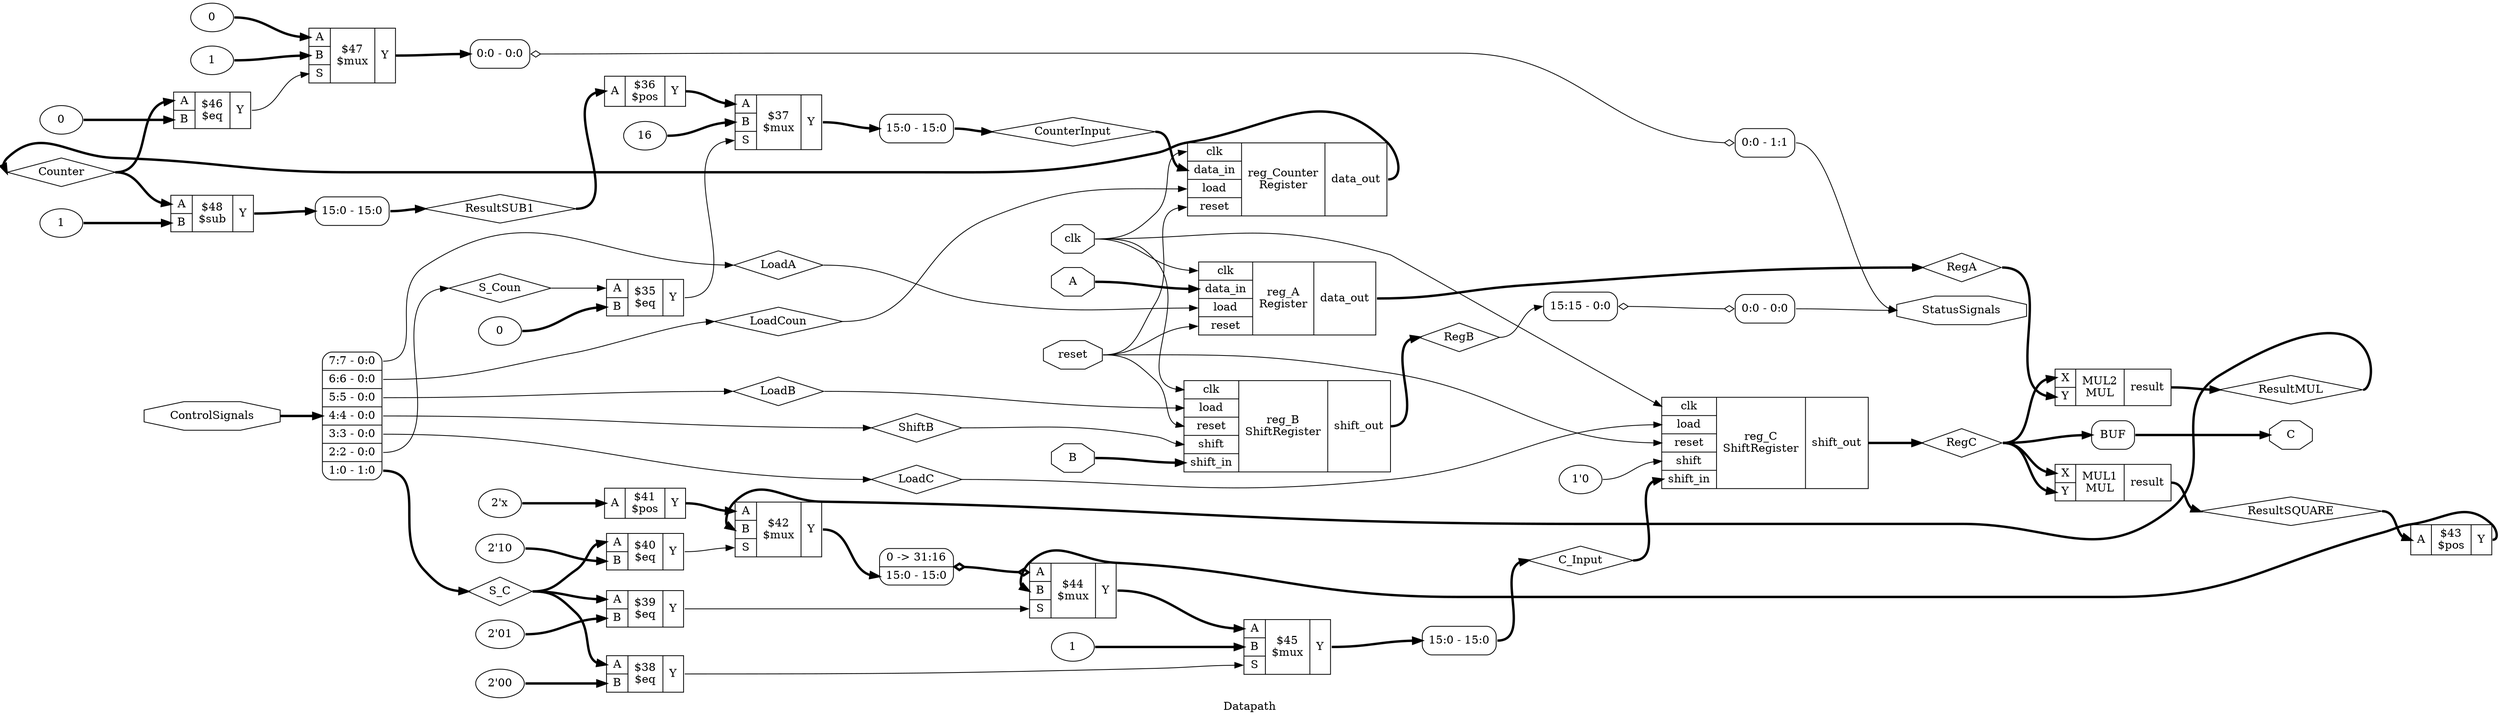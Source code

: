 digraph "Datapath" {
label="Datapath";
rankdir="LR";
remincross=true;
n15 [ shape=diamond, label="Counter", color="black", fontcolor="black" ];
n16 [ shape=diamond, label="RegC", color="black", fontcolor="black" ];
n17 [ shape=diamond, label="RegB", color="black", fontcolor="black" ];
n18 [ shape=diamond, label="RegA", color="black", fontcolor="black" ];
n19 [ shape=diamond, label="ResultMUL", color="black", fontcolor="black" ];
n20 [ shape=diamond, label="ResultSQUARE", color="black", fontcolor="black" ];
n21 [ shape=diamond, label="ResultSUB1", color="black", fontcolor="black" ];
n22 [ shape=diamond, label="C_Input", color="black", fontcolor="black" ];
n23 [ shape=diamond, label="CounterInput", color="black", fontcolor="black" ];
n24 [ shape=diamond, label="S_C", color="black", fontcolor="black" ];
n25 [ shape=diamond, label="S_Coun", color="black", fontcolor="black" ];
n26 [ shape=diamond, label="ShiftB", color="black", fontcolor="black" ];
n27 [ shape=diamond, label="LoadCoun", color="black", fontcolor="black" ];
n28 [ shape=diamond, label="LoadC", color="black", fontcolor="black" ];
n29 [ shape=diamond, label="LoadB", color="black", fontcolor="black" ];
n30 [ shape=diamond, label="LoadA", color="black", fontcolor="black" ];
n31 [ shape=octagon, label="StatusSignals", color="black", fontcolor="black" ];
n32 [ shape=octagon, label="C", color="black", fontcolor="black" ];
n33 [ shape=octagon, label="reset", color="black", fontcolor="black" ];
n34 [ shape=octagon, label="clk", color="black", fontcolor="black" ];
n35 [ shape=octagon, label="ControlSignals", color="black", fontcolor="black" ];
n36 [ shape=octagon, label="B", color="black", fontcolor="black" ];
n37 [ shape=octagon, label="A", color="black", fontcolor="black" ];
c41 [ shape=record, label="{{<p38> X|<p39> Y}|MUL2\nMUL|{<p40> result}}" ];
c42 [ shape=record, label="{{<p38> X|<p39> Y}|MUL1\nMUL|{<p40> result}}" ];
v0 [ label="1'0" ];
c47 [ shape=record, label="{{<p34> clk|<p43> load|<p33> reset|<p44> shift|<p45> shift_in}|reg_C\nShiftRegister|{<p46> shift_out}}" ];
c48 [ shape=record, label="{{<p34> clk|<p43> load|<p33> reset|<p44> shift|<p45> shift_in}|reg_B\nShiftRegister|{<p46> shift_out}}" ];
c51 [ shape=record, label="{{<p34> clk|<p49> data_in|<p43> load|<p33> reset}|reg_Counter\nRegister|{<p50> data_out}}" ];
c52 [ shape=record, label="{{<p34> clk|<p49> data_in|<p43> load|<p33> reset}|reg_A\nRegister|{<p50> data_out}}" ];
v1 [ label="1" ];
c53 [ shape=record, label="{{<p37> A|<p36> B}|$48\n$sub|{<p39> Y}}" ];
v2 [ label="1" ];
v3 [ label="0" ];
c55 [ shape=record, label="{{<p37> A|<p36> B|<p54> S}|$47\n$mux|{<p39> Y}}" ];
v4 [ label="0" ];
c56 [ shape=record, label="{{<p37> A|<p36> B}|$46\n$eq|{<p39> Y}}" ];
v5 [ label="1" ];
c57 [ shape=record, label="{{<p37> A|<p36> B|<p54> S}|$45\n$mux|{<p39> Y}}" ];
c58 [ shape=record, label="{{<p37> A|<p36> B|<p54> S}|$44\n$mux|{<p39> Y}}" ];
x6 [ shape=record, style=rounded, label="0 -&gt; 31:16 |<s0> 15:0 - 15:0 " ];
x6:e -> c58:p37:w [arrowhead=odiamond, arrowtail=odiamond, dir=both, color="black", style="setlinewidth(3)", label=""];
c59 [ shape=record, label="{{<p37> A}|$43\n$pos|{<p39> Y}}" ];
c60 [ shape=record, label="{{<p37> A|<p36> B|<p54> S}|$42\n$mux|{<p39> Y}}" ];
v7 [ label="2'x" ];
c61 [ shape=record, label="{{<p37> A}|$41\n$pos|{<p39> Y}}" ];
v8 [ label="2'10" ];
c62 [ shape=record, label="{{<p37> A|<p36> B}|$40\n$eq|{<p39> Y}}" ];
v9 [ label="2'01" ];
c63 [ shape=record, label="{{<p37> A|<p36> B}|$39\n$eq|{<p39> Y}}" ];
v10 [ label="2'00" ];
c64 [ shape=record, label="{{<p37> A|<p36> B}|$38\n$eq|{<p39> Y}}" ];
v11 [ label="16" ];
c65 [ shape=record, label="{{<p37> A|<p36> B|<p54> S}|$37\n$mux|{<p39> Y}}" ];
c66 [ shape=record, label="{{<p37> A}|$36\n$pos|{<p39> Y}}" ];
v12 [ label="0" ];
c67 [ shape=record, label="{{<p37> A|<p36> B}|$35\n$eq|{<p39> Y}}" ];
x13 [ shape=record, style=rounded, label="<s6> 7:7 - 0:0 |<s5> 6:6 - 0:0 |<s4> 5:5 - 0:0 |<s3> 4:4 - 0:0 |<s2> 3:3 - 0:0 |<s1> 2:2 - 0:0 |<s0> 1:0 - 1:0 " ];
x14 [ shape=record, style=rounded, label="<s0> 15:15 - 0:0 " ];
x15 [ shape=record, style=rounded, label="<s0> 0:0 - 0:0 " ];
x14:e -> x15:w [arrowhead=odiamond, arrowtail=odiamond, dir=both, color="black", label=""];
x16 [ shape=record, style=rounded, label="<s0> 15:0 - 15:0 " ];
x17 [ shape=record, style=rounded, label="<s0> 15:0 - 15:0 " ];
x18 [ shape=record, style=rounded, label="<s0> 0:0 - 0:0 " ];
x19 [ shape=record, style=rounded, label="<s0> 0:0 - 1:1 " ];
x18:e -> x19:w [arrowhead=odiamond, arrowtail=odiamond, dir=both, color="black", label=""];
x20 [ shape=record, style=rounded, label="<s0> 15:0 - 15:0 " ];
x21 [shape=box, style=rounded, label="BUF"];
c53:p39:e -> x20:s0:w [color="black", style="setlinewidth(3)", label=""];
c63:p39:e -> c58:p54:w [color="black", label=""];
c64:p39:e -> c57:p54:w [color="black", label=""];
c65:p39:e -> x16:s0:w [color="black", style="setlinewidth(3)", label=""];
c66:p39:e -> c65:p37:w [color="black", style="setlinewidth(3)", label=""];
c67:p39:e -> c65:p54:w [color="black", label=""];
c51:p50:e -> n15:w [color="black", style="setlinewidth(3)", label=""];
n15:e -> c53:p37:w [color="black", style="setlinewidth(3)", label=""];
n15:e -> c56:p37:w [color="black", style="setlinewidth(3)", label=""];
c47:p46:e -> n16:w [color="black", style="setlinewidth(3)", label=""];
n16:e -> c41:p38:w [color="black", style="setlinewidth(3)", label=""];
n16:e -> c42:p38:w [color="black", style="setlinewidth(3)", label=""];
n16:e -> c42:p39:w [color="black", style="setlinewidth(3)", label=""];
n16:e -> x21:w:w [color="black", style="setlinewidth(3)", label=""];
c48:p46:e -> n17:w [color="black", style="setlinewidth(3)", label=""];
n17:e -> x14:s0:w [color="black", label=""];
c52:p50:e -> n18:w [color="black", style="setlinewidth(3)", label=""];
n18:e -> c41:p39:w [color="black", style="setlinewidth(3)", label=""];
c41:p40:e -> n19:w [color="black", style="setlinewidth(3)", label=""];
n19:e -> c60:p36:w [color="black", style="setlinewidth(3)", label=""];
c55:p39:e -> x18:s0:w [color="black", style="setlinewidth(3)", label=""];
c42:p40:e -> n20:w [color="black", style="setlinewidth(3)", label=""];
n20:e -> c59:p37:w [color="black", style="setlinewidth(3)", label=""];
x20:e -> n21:w [color="black", style="setlinewidth(3)", label=""];
n21:e -> c66:p37:w [color="black", style="setlinewidth(3)", label=""];
x17:e -> n22:w [color="black", style="setlinewidth(3)", label=""];
n22:e -> c47:p45:w [color="black", style="setlinewidth(3)", label=""];
x16:e -> n23:w [color="black", style="setlinewidth(3)", label=""];
n23:e -> c51:p49:w [color="black", style="setlinewidth(3)", label=""];
x13:s0:e -> n24:w [color="black", style="setlinewidth(3)", label=""];
n24:e -> c62:p37:w [color="black", style="setlinewidth(3)", label=""];
n24:e -> c63:p37:w [color="black", style="setlinewidth(3)", label=""];
n24:e -> c64:p37:w [color="black", style="setlinewidth(3)", label=""];
x13:s1:e -> n25:w [color="black", label=""];
n25:e -> c67:p37:w [color="black", label=""];
x13:s3:e -> n26:w [color="black", label=""];
n26:e -> c48:p44:w [color="black", label=""];
x13:s5:e -> n27:w [color="black", label=""];
n27:e -> c51:p43:w [color="black", label=""];
x13:s2:e -> n28:w [color="black", label=""];
n28:e -> c47:p43:w [color="black", label=""];
x13:s4:e -> n29:w [color="black", label=""];
n29:e -> c48:p43:w [color="black", label=""];
c56:p39:e -> c55:p54:w [color="black", label=""];
x13:s6:e -> n30:w [color="black", label=""];
n30:e -> c52:p43:w [color="black", label=""];
x15:s0:e -> n31:w [color="black", label=""];
x19:s0:e -> n31:w [color="black", label=""];
x21:e:e -> n32:w [color="black", style="setlinewidth(3)", label=""];
n33:e -> c47:p33:w [color="black", label=""];
n33:e -> c48:p33:w [color="black", label=""];
n33:e -> c51:p33:w [color="black", label=""];
n33:e -> c52:p33:w [color="black", label=""];
n34:e -> c47:p34:w [color="black", label=""];
n34:e -> c48:p34:w [color="black", label=""];
n34:e -> c51:p34:w [color="black", label=""];
n34:e -> c52:p34:w [color="black", label=""];
n35:e -> x13:w [color="black", style="setlinewidth(3)", label=""];
n36:e -> c48:p45:w [color="black", style="setlinewidth(3)", label=""];
n37:e -> c52:p49:w [color="black", style="setlinewidth(3)", label=""];
c57:p39:e -> x17:s0:w [color="black", style="setlinewidth(3)", label=""];
c58:p39:e -> c57:p37:w [color="black", style="setlinewidth(3)", label=""];
c59:p39:e -> c58:p36:w [color="black", style="setlinewidth(3)", label=""];
c60:p39:e -> x6:s0:w [color="black", style="setlinewidth(3)", label=""];
c61:p39:e -> c60:p37:w [color="black", style="setlinewidth(3)", label=""];
c62:p39:e -> c60:p54:w [color="black", label=""];
v0:e -> c47:p44:w [color="black", label=""];
v1:e -> c53:p36:w [color="black", style="setlinewidth(3)", label=""];
v10:e -> c64:p36:w [color="black", style="setlinewidth(3)", label=""];
v11:e -> c65:p36:w [color="black", style="setlinewidth(3)", label=""];
v12:e -> c67:p36:w [color="black", style="setlinewidth(3)", label=""];
v2:e -> c55:p36:w [color="black", style="setlinewidth(3)", label=""];
v3:e -> c55:p37:w [color="black", style="setlinewidth(3)", label=""];
v4:e -> c56:p36:w [color="black", style="setlinewidth(3)", label=""];
v5:e -> c57:p36:w [color="black", style="setlinewidth(3)", label=""];
v7:e -> c61:p37:w [color="black", style="setlinewidth(3)", label=""];
v8:e -> c62:p36:w [color="black", style="setlinewidth(3)", label=""];
v9:e -> c63:p36:w [color="black", style="setlinewidth(3)", label=""];
}
